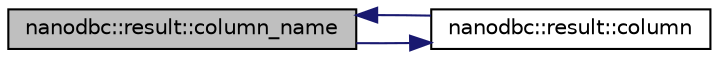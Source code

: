 digraph "nanodbc::result::column_name"
{
 // LATEX_PDF_SIZE
  edge [fontname="Helvetica",fontsize="10",labelfontname="Helvetica",labelfontsize="10"];
  node [fontname="Helvetica",fontsize="10",shape=record];
  rankdir="LR";
  Node69 [label="nanodbc::result::column_name",height=0.2,width=0.4,color="black", fillcolor="grey75", style="filled", fontcolor="black",tooltip="Returns the name of the specified column."];
  Node69 -> Node70 [color="midnightblue",fontsize="10",style="solid",fontname="Helvetica"];
  Node70 [label="nanodbc::result::column",height=0.2,width=0.4,color="black", fillcolor="white", style="filled",URL="$classnanodbc_1_1result.html#ae4e254b2db63c65473cc058de3d5a844",tooltip="Returns the column number of the specified column name."];
  Node70 -> Node69 [color="midnightblue",fontsize="10",style="solid",fontname="Helvetica"];
}
